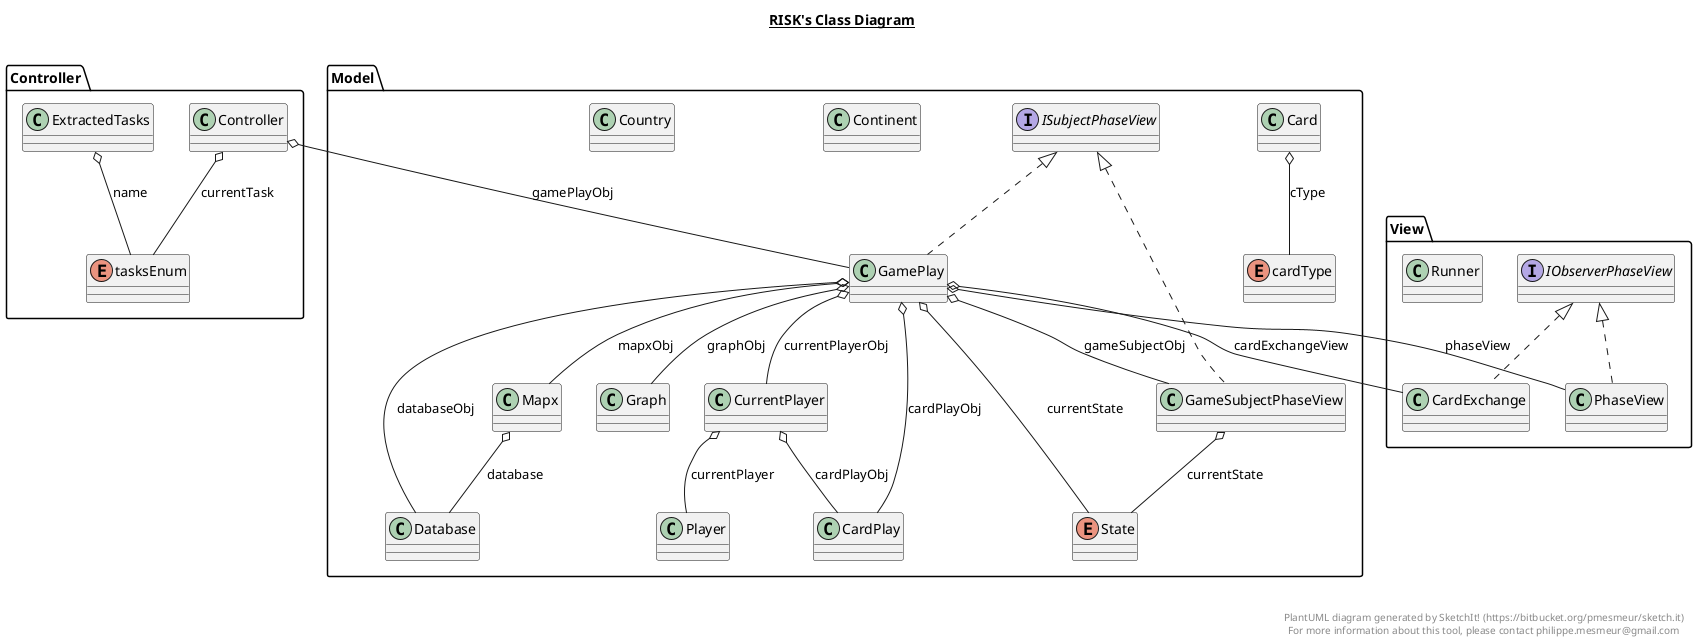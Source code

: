 @startuml

title __RISK's Class Diagram__\n

  namespace Controller {
    class Controller.Controller {
    }
  }
  

  namespace Controller {
    class Controller.ExtractedTasks {
    }
  }
  

  namespace Controller {
    enum tasksEnum {
    }
  }
  

  namespace Model {
    class Model.Card {
    }
  }
  

  namespace Model {
    class Model.CardPlay {
    }
  }
  

  namespace Model {
    class Model.Continent {
    }
  }
  

  namespace Model {
    class Model.Country {
    }
  }
  

  namespace Model {
    class Model.CurrentPlayer {
    }
  }
  

  namespace Model {
    class Model.Database {
    }
  }
  

  namespace Model {
    class Model.GamePlay {
    }
  }
  

  namespace Model {
    class Model.GameSubjectPhaseView {
    }
  }
  

  namespace Model {
    class Model.Graph {
    }
  }
  

  namespace Model {
    interface Model.ISubjectPhaseView {
    }
  }
  

  namespace Model {
    class Model.Mapx {
    }
  }
  

  namespace Model {
    class Model.Player {
    }
  }
  

  namespace Model {
    enum State {
    }
  }
  

  namespace Model {
    enum cardType {
    }
  }
  

  namespace View {
    class View.CardExchange {
    }
  }
  

  namespace View {
    interface View.IObserverPhaseView {
    }
  }
  

  namespace View {
    class View.PhaseView {
    }
  }
  

  namespace View {
    class View.Runner {
    }
  }
  

  Controller.Controller o-- Controller.tasksEnum : currentTask
  Controller.Controller o-- Model.GamePlay : gamePlayObj
  Controller.ExtractedTasks o-- Controller.tasksEnum : name
  Model.Card o-- Model.cardType : cType
  Model.CurrentPlayer o-- Model.Player : currentPlayer
  Model.CurrentPlayer o-- Model.CardPlay : cardPlayObj
  Model.GamePlay .up.|> Model.ISubjectPhaseView
  Model.GamePlay o-- View.CardExchange : cardExchangeView
  Model.GamePlay o-- Model.GameSubjectPhaseView : gameSubjectObj
  Model.GamePlay o-- View.PhaseView : phaseView
  Model.GamePlay o-- Model.CardPlay : cardPlayObj
  Model.GamePlay o-- Model.CurrentPlayer : currentPlayerObj
  Model.GamePlay o-- Model.State : currentState
  Model.GamePlay o-- Model.Database : databaseObj
  Model.GamePlay o-- Model.Graph : graphObj
  Model.GamePlay o-- Model.Mapx : mapxObj
  Model.GameSubjectPhaseView .up.|> Model.ISubjectPhaseView
  Model.GameSubjectPhaseView o-- Model.State : currentState
  Model.Mapx o-- Model.Database : database
  View.CardExchange .up.|> View.IObserverPhaseView
  View.PhaseView .up.|> View.IObserverPhaseView


right footer


PlantUML diagram generated by SketchIt! (https://bitbucket.org/pmesmeur/sketch.it)
For more information about this tool, please contact philippe.mesmeur@gmail.com
endfooter

@enduml
